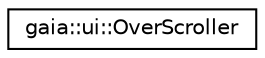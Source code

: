 digraph G
{
  edge [fontname="Helvetica",fontsize="10",labelfontname="Helvetica",labelfontsize="10"];
  node [fontname="Helvetica",fontsize="10",shape=record];
  rankdir=LR;
  Node1 [label="gaia::ui::OverScroller",height=0.2,width=0.4,color="black", fillcolor="white", style="filled",URL="$d8/d6c/classgaia_1_1ui_1_1_over_scroller.html",tooltip="This class encapsulates scrolling."];
}
